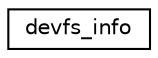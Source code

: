 digraph "Graphical Class Hierarchy"
{
 // LATEX_PDF_SIZE
  edge [fontname="Helvetica",fontsize="10",labelfontname="Helvetica",labelfontsize="10"];
  node [fontname="Helvetica",fontsize="10",shape=record];
  rankdir="LR";
  Node0 [label="devfs_info",height=0.2,width=0.4,color="black", fillcolor="white", style="filled",URL="$structdevfs__info.html",tooltip=" "];
}
